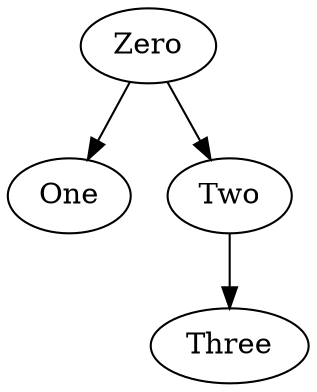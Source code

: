 digraph {
    0 [label = "Zero";];
    1 [label = "One";];
    2 [label = "Two";];
    3 [label = "Three";];
    0 -> 1;
    0 -> 2;
    2 -> 3;
}